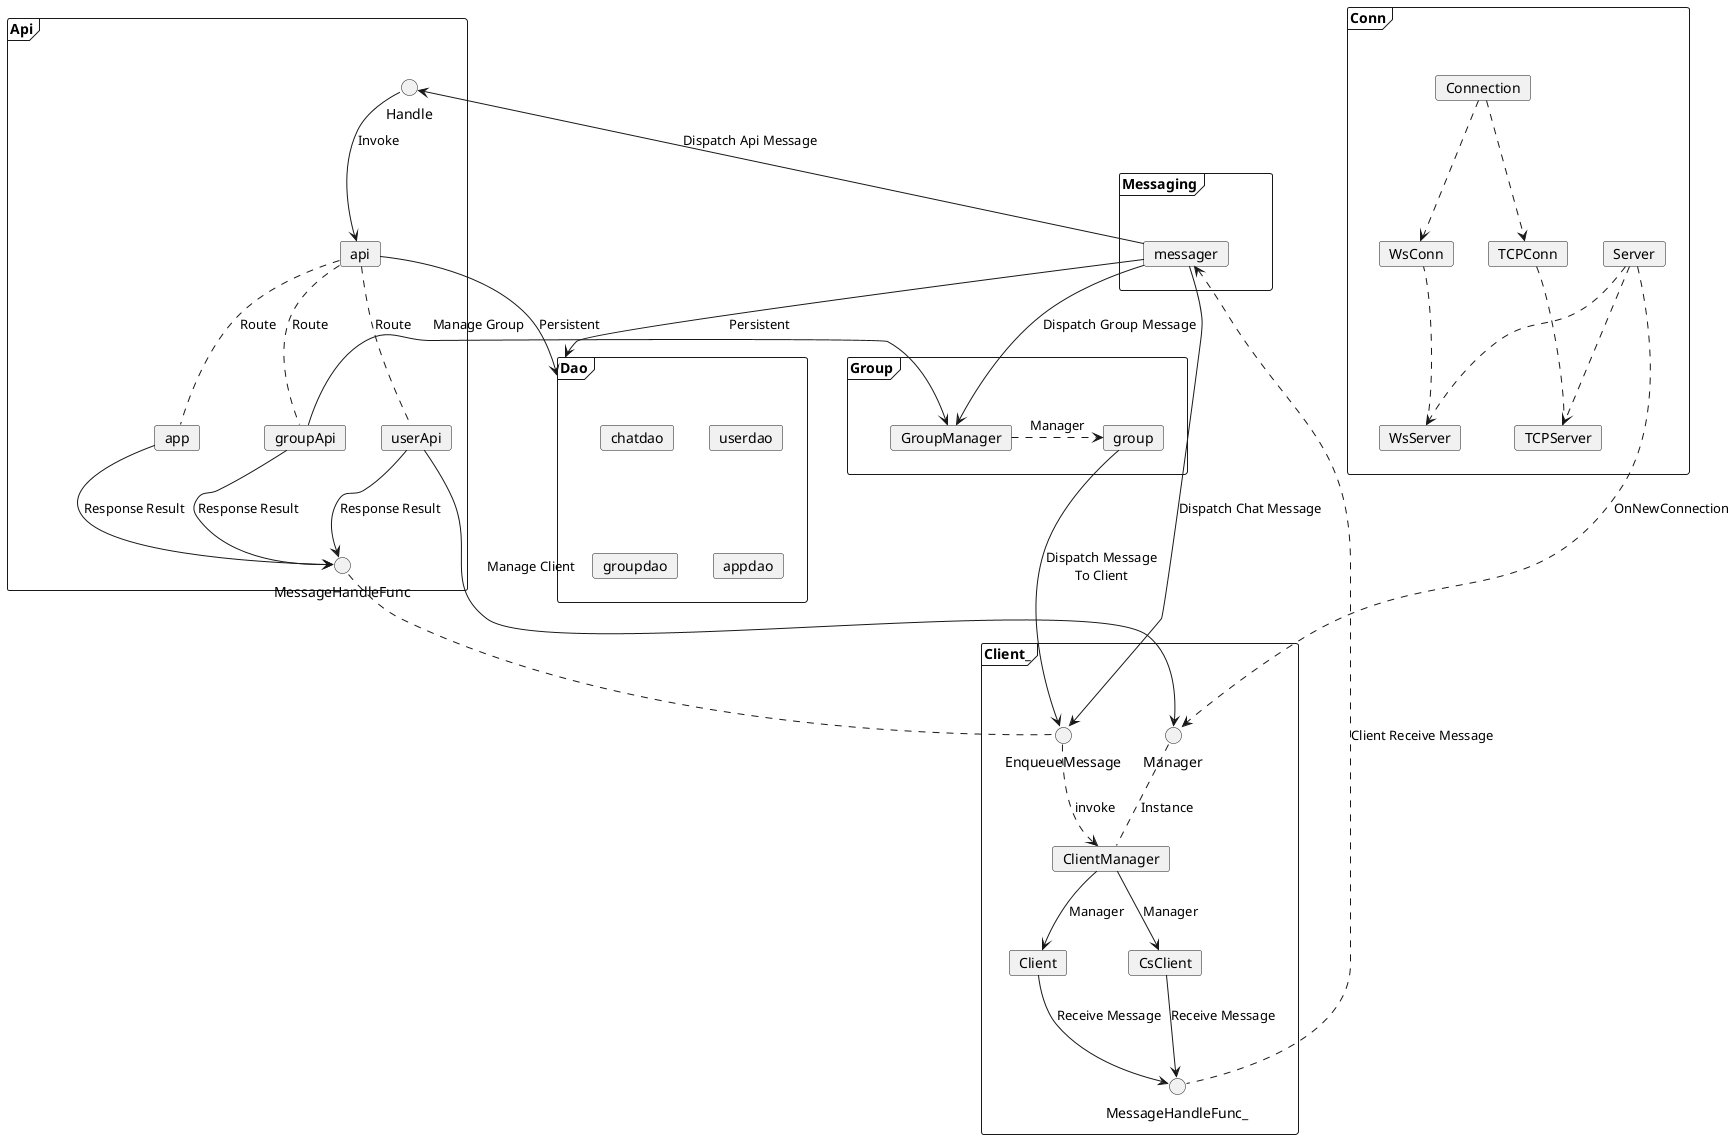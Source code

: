 @startuml
'https://plantuml.com/deployment-diagram

frame Api {
    card userApi
    card groupApi
    card api
    card app
    interface Handle
    interface MessageHandleFunc

    Handle -[hidden]- api
    api -[hidden]- userApi
    api -[hidden]- groupApi
    api -[hidden]- app
    MessageHandleFunc -[hidden]- userApi

    api .. userApi: Route
    api .. groupApi: Route
    api .. app: Route

    userApi -> MessageHandleFunc: Response Result
    groupApi -> MessageHandleFunc: Response Result
    app -> MessageHandleFunc: Response Result

    Handle -> api: Invoke
}

frame Client_ {
    card Client
    card ClientManager
    card CsClient
    interface Manager
    interface EnqueueMessage
    interface MessageHandleFunc_

    Manager .. ClientManager: Instance
    EnqueueMessage ..> ClientManager: invoke
    ClientManager --> Client: Manager
    ClientManager --> CsClient: Manager
    Client --> MessageHandleFunc_: Receive Message
    CsClient --> MessageHandleFunc_: Receive Message
}
frame Conn {
    card Connection
    card WsConn
    card TCPConn
    card WsServer
    card TCPServer
    card Server

    WsConn -[hidden]- WsServer
    TCPConn -[hidden]- TCPServer
    WsServer -[hidden]- WsServer

    Connection ..> WsConn
    Connection ..> TCPConn
    WsServer .. WsConn
    TCPServer .. TCPConn

    Server ..> TCPServer
    Server ..> WsServer

}
frame Dao {
    card chatdao
    card userdao
    card groupdao
    card appdao
}
frame Group {
    card group
    card GroupManager

    GroupManager .> group: Manager
}

frame Messaging {
    card messager
}

Conn -[hidden]- Messaging
Group -[hidden]- Messaging

userApi -> Manager: Manage Client
groupApi -> GroupManager: Manage Group
MessageHandleFunc .. EnqueueMessage
api --> Dao: Persistent
group --> EnqueueMessage: Dispatch Message\nTo Client

messager <.... MessageHandleFunc_: Client Receive Message
messager --> EnqueueMessage: Dispatch Chat Message
messager --> GroupManager: Dispatch Group Message
messager --> Dao: Persistent
messager --> Handle: Dispatch Api Message

Server ..> Manager: OnNewConnection

@enduml